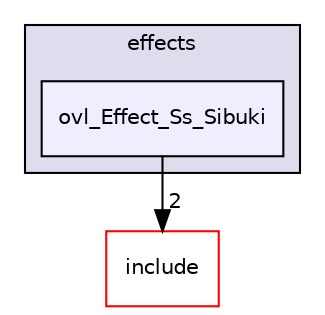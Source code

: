 digraph "src/overlays/effects/ovl_Effect_Ss_Sibuki" {
  compound=true
  node [ fontsize="10", fontname="Helvetica"];
  edge [ labelfontsize="10", labelfontname="Helvetica"];
  subgraph clusterdir_d7d63ed29fdd4206bb68b2cd46ee04ef {
    graph [ bgcolor="#ddddee", pencolor="black", label="effects" fontname="Helvetica", fontsize="10", URL="dir_d7d63ed29fdd4206bb68b2cd46ee04ef.html"]
  dir_5032bb59a9c893e5bd094d4c1ab7104f [shape=box, label="ovl_Effect_Ss_Sibuki", style="filled", fillcolor="#eeeeff", pencolor="black", URL="dir_5032bb59a9c893e5bd094d4c1ab7104f.html"];
  }
  dir_d44c64559bbebec7f509842c48db8b23 [shape=box label="include" fillcolor="white" style="filled" color="red" URL="dir_d44c64559bbebec7f509842c48db8b23.html"];
  dir_5032bb59a9c893e5bd094d4c1ab7104f->dir_d44c64559bbebec7f509842c48db8b23 [headlabel="2", labeldistance=1.5 headhref="dir_000472_000000.html"];
}
